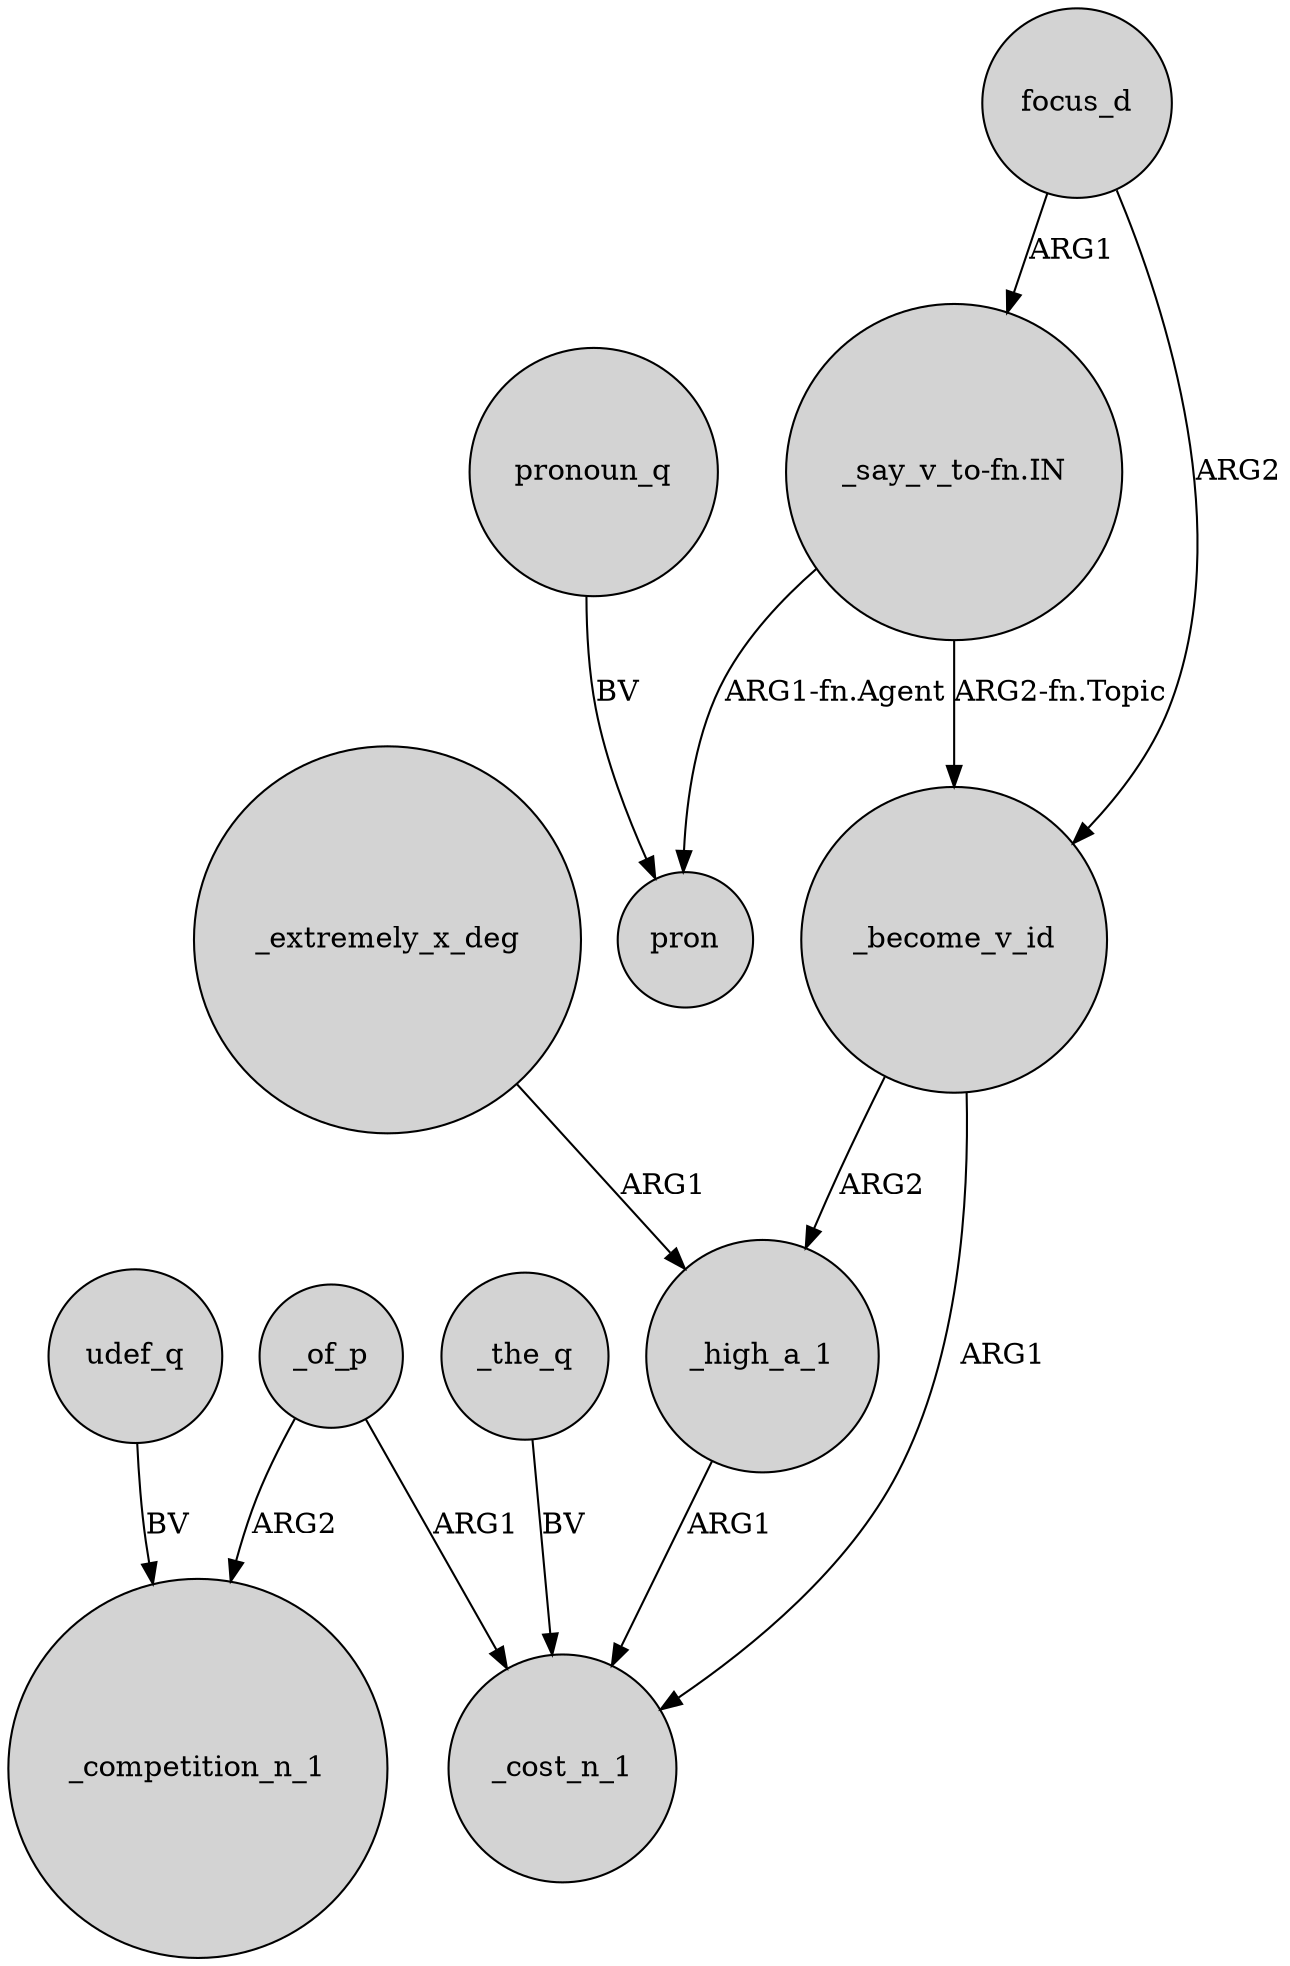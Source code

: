 digraph {
	node [shape=circle style=filled]
	_become_v_id -> _cost_n_1 [label=ARG1]
	"_say_v_to-fn.IN" -> _become_v_id [label="ARG2-fn.Topic"]
	_of_p -> _competition_n_1 [label=ARG2]
	udef_q -> _competition_n_1 [label=BV]
	_extremely_x_deg -> _high_a_1 [label=ARG1]
	focus_d -> _become_v_id [label=ARG2]
	_become_v_id -> _high_a_1 [label=ARG2]
	_high_a_1 -> _cost_n_1 [label=ARG1]
	_the_q -> _cost_n_1 [label=BV]
	_of_p -> _cost_n_1 [label=ARG1]
	focus_d -> "_say_v_to-fn.IN" [label=ARG1]
	"_say_v_to-fn.IN" -> pron [label="ARG1-fn.Agent"]
	pronoun_q -> pron [label=BV]
}
